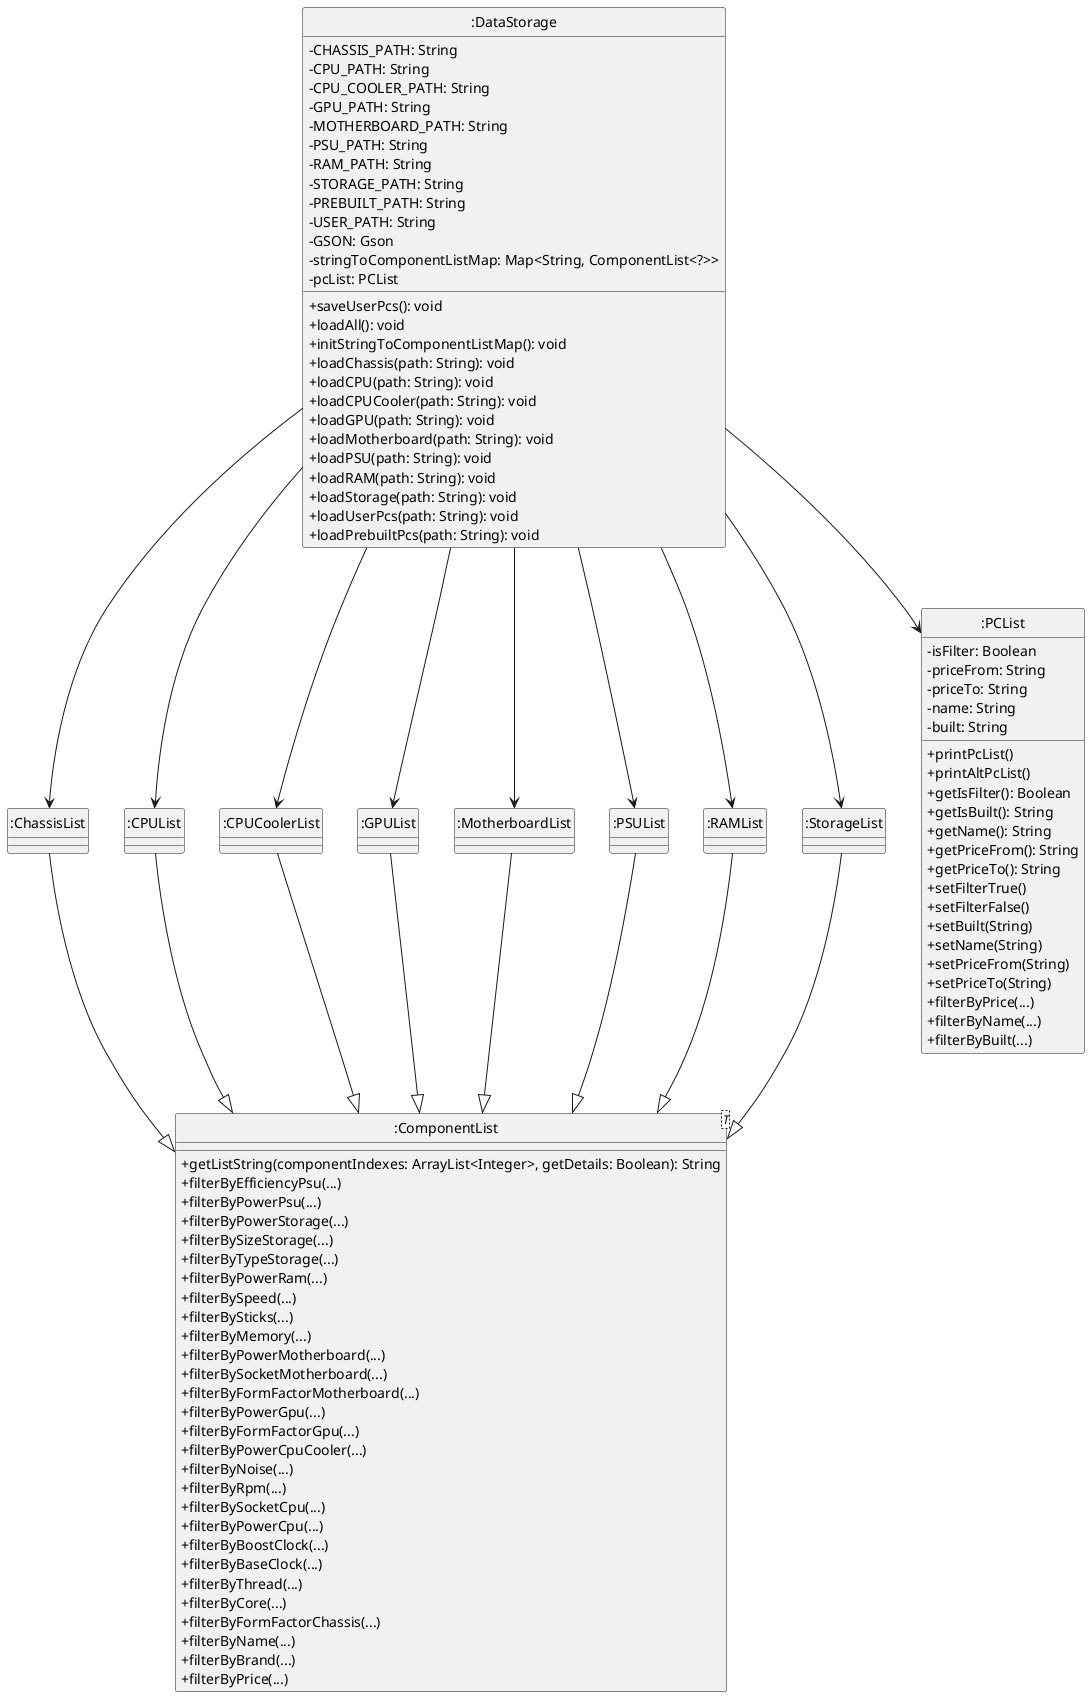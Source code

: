 @startuml
skinparam classAttributeIconSize 0

class ":ComponentList" as ComponentList
class ":ChassisList" as ChassisList
class ":CPUList" as CPUList
class ":CPUCoolerList" as CPUCoolerList
class ":GPUList" as GPUList
class ":MotherboardList" as MotherboardList
class ":PSUList" as PSUList
class ":RAMList" as RAMList
class ":StorageList" as StorageList
class ":PCList" as PCList
class ":DataStorage" as DataStorage

class ComponentList<T> {
    +getListString(componentIndexes: ArrayList<Integer>, getDetails: Boolean): String
    +filterByEfficiencyPsu(...)
    +filterByPowerPsu(...)
    +filterByPowerStorage(...)
    +filterBySizeStorage(...)
    +filterByTypeStorage(...)
    +filterByPowerRam(...)
    +filterBySpeed(...)
    +filterBySticks(...)
    +filterByMemory(...)
    +filterByPowerMotherboard(...)
    +filterBySocketMotherboard(...)
    +filterByFormFactorMotherboard(...)
    +filterByPowerGpu(...)
    +filterByFormFactorGpu(...)
    +filterByPowerCpuCooler(...)
    +filterByNoise(...)
    + filterByRpm(...)               
    + filterBySocketCpu(...)             
    + filterByPowerCpu(...)          
    + filterByBoostClock(...)    
    + filterByBaseClock(...)    
    + filterByThread(...)                  
    + filterByCore(...)                     
    + filterByFormFactorChassis(...) 
    + filterByName(...)                  
    + filterByBrand(...)                 
    + filterByPrice(...)
}

ChassisList --|> ComponentList
CPUList --|> ComponentList
CPUCoolerList --|> ComponentList
GPUList --|> ComponentList
MotherboardList --|> ComponentList
PSUList --|> ComponentList
RAMList --|> ComponentList
StorageList --|> ComponentList


class PCList {
    -isFilter: Boolean
    -priceFrom: String
    -priceTo: String
    -name: String
    -built: String
    +printPcList()
    +printAltPcList()
    +getIsFilter(): Boolean
    +getIsBuilt(): String
    +getName(): String
    +getPriceFrom(): String
    +getPriceTo(): String
    +setFilterTrue()
    +setFilterFalse()
    +setBuilt(String)
    +setName(String)
    +setPriceFrom(String)
    +setPriceTo(String)
    +filterByPrice(...)
    +filterByName(...)
    +filterByBuilt(...)
}


              
             


class DataStorage {
    - CHASSIS_PATH: String
    - CPU_PATH: String
    - CPU_COOLER_PATH: String
    - GPU_PATH: String
    - MOTHERBOARD_PATH: String
    - PSU_PATH: String
    - RAM_PATH: String
    - STORAGE_PATH: String
    - PREBUILT_PATH: String
    - USER_PATH: String
    - GSON: Gson
    - stringToComponentListMap: Map<String, ComponentList<?>>
    - pcList: PCList
    + saveUserPcs(): void
    + loadAll(): void
    + initStringToComponentListMap(): void
    + loadChassis(path: String): void
    + loadCPU(path: String): void
    + loadCPUCooler(path: String): void
    + loadGPU(path: String): void
    + loadMotherboard(path: String): void
    + loadPSU(path: String): void
    + loadRAM(path: String): void
    + loadStorage(path: String): void
    + loadUserPcs(path: String): void
    + loadPrebuiltPcs(path: String): void
}


DataStorage --> ChassisList
DataStorage --> CPUList
DataStorage --> CPUCoolerList
DataStorage --> GPUList
DataStorage --> MotherboardList
DataStorage --> PSUList
DataStorage --> RAMList
DataStorage --> StorageList
DataStorage --> PCList

hide class circle

@enduml